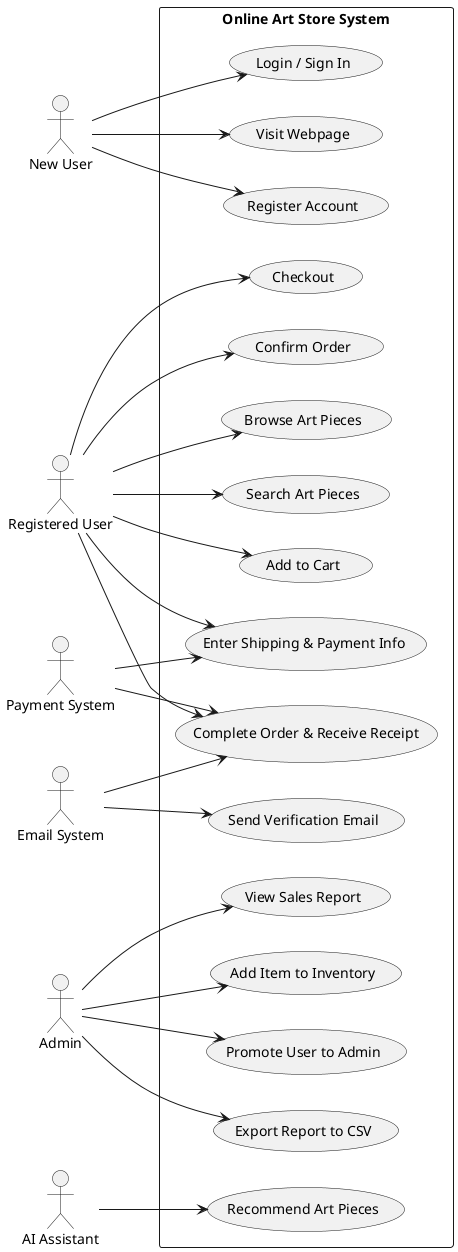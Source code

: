 ```plantuml
@startuml
left to right direction
actor "New User" as NewUser
actor "Registered User" as RegUser
actor "Admin" as Admin
actor "Payment System" as Payment
actor "Email System" as Email
actor "AI Assistant" as AI

rectangle "Online Art Store System" {
    (Visit Webpage)
    (Register Account)
    (Login / Sign In)
    (Browse Art Pieces)
    (Search Art Pieces)
    (Add to Cart)
    (Checkout)
    (Enter Shipping & Payment Info)
    (Confirm Order)
    (Complete Order & Receive Receipt)
    (View Sales Report)
    (Add Item to Inventory)
    (Promote User to Admin)
    (Export Report to CSV)
    (Send Verification Email)
    (Recommend Art Pieces)
}

' Connections
NewUser --> (Visit Webpage)
NewUser --> (Register Account)
NewUser --> (Login / Sign In)

RegUser --> (Browse Art Pieces)
RegUser --> (Search Art Pieces)
RegUser --> (Add to Cart)
RegUser --> (Checkout)
RegUser --> (Enter Shipping & Payment Info)
RegUser --> (Confirm Order)
RegUser --> (Complete Order & Receive Receipt)

Admin --> (View Sales Report)
Admin --> (Add Item to Inventory)
Admin --> (Promote User to Admin)
Admin --> (Export Report to CSV)

Payment --> (Enter Shipping & Payment Info)
Payment --> (Complete Order & Receive Receipt)

Email --> (Send Verification Email)
Email --> (Complete Order & Receive Receipt)

AI --> (Recommend Art Pieces)
@enduml
